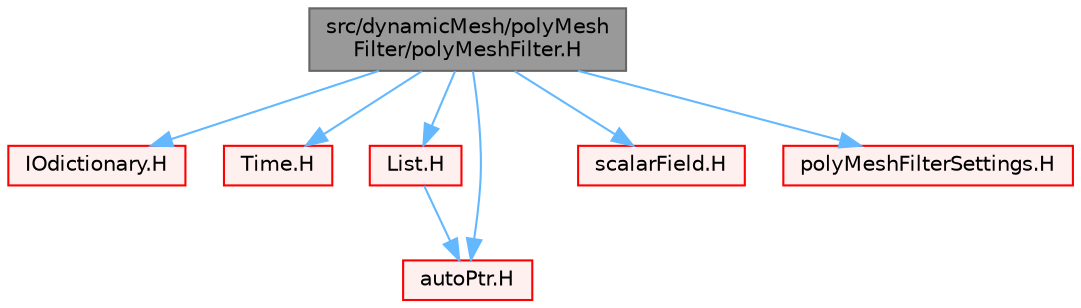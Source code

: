 digraph "src/dynamicMesh/polyMeshFilter/polyMeshFilter.H"
{
 // LATEX_PDF_SIZE
  bgcolor="transparent";
  edge [fontname=Helvetica,fontsize=10,labelfontname=Helvetica,labelfontsize=10];
  node [fontname=Helvetica,fontsize=10,shape=box,height=0.2,width=0.4];
  Node1 [id="Node000001",label="src/dynamicMesh/polyMesh\lFilter/polyMeshFilter.H",height=0.2,width=0.4,color="gray40", fillcolor="grey60", style="filled", fontcolor="black",tooltip=" "];
  Node1 -> Node2 [id="edge1_Node000001_Node000002",color="steelblue1",style="solid",tooltip=" "];
  Node2 [id="Node000002",label="IOdictionary.H",height=0.2,width=0.4,color="red", fillcolor="#FFF0F0", style="filled",URL="$IOdictionary_8H.html",tooltip=" "];
  Node1 -> Node146 [id="edge2_Node000001_Node000146",color="steelblue1",style="solid",tooltip=" "];
  Node146 [id="Node000146",label="Time.H",height=0.2,width=0.4,color="red", fillcolor="#FFF0F0", style="filled",URL="$Time_8H.html",tooltip=" "];
  Node1 -> Node107 [id="edge3_Node000001_Node000107",color="steelblue1",style="solid",tooltip=" "];
  Node107 [id="Node000107",label="List.H",height=0.2,width=0.4,color="red", fillcolor="#FFF0F0", style="filled",URL="$List_8H.html",tooltip=" "];
  Node107 -> Node79 [id="edge4_Node000107_Node000079",color="steelblue1",style="solid",tooltip=" "];
  Node79 [id="Node000079",label="autoPtr.H",height=0.2,width=0.4,color="red", fillcolor="#FFF0F0", style="filled",URL="$autoPtr_8H.html",tooltip=" "];
  Node1 -> Node79 [id="edge5_Node000001_Node000079",color="steelblue1",style="solid",tooltip=" "];
  Node1 -> Node183 [id="edge6_Node000001_Node000183",color="steelblue1",style="solid",tooltip=" "];
  Node183 [id="Node000183",label="scalarField.H",height=0.2,width=0.4,color="red", fillcolor="#FFF0F0", style="filled",URL="$scalarField_8H.html",tooltip=" "];
  Node1 -> Node248 [id="edge7_Node000001_Node000248",color="steelblue1",style="solid",tooltip=" "];
  Node248 [id="Node000248",label="polyMeshFilterSettings.H",height=0.2,width=0.4,color="red", fillcolor="#FFF0F0", style="filled",URL="$polyMeshFilterSettings_8H.html",tooltip=" "];
}
